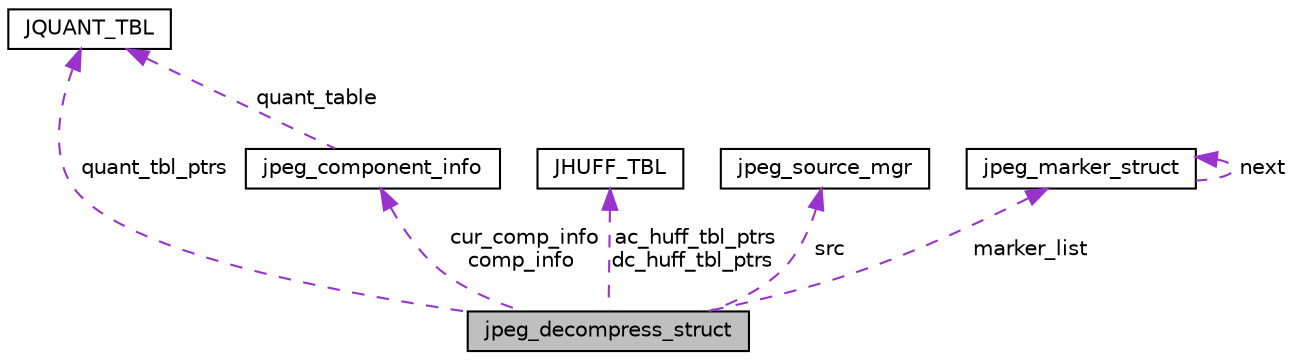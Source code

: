 digraph "jpeg_decompress_struct"
{
  edge [fontname="Helvetica",fontsize="10",labelfontname="Helvetica",labelfontsize="10"];
  node [fontname="Helvetica",fontsize="10",shape=record];
  Node1 [label="jpeg_decompress_struct",height=0.2,width=0.4,color="black", fillcolor="grey75", style="filled", fontcolor="black"];
  Node2 -> Node1 [dir="back",color="darkorchid3",fontsize="10",style="dashed",label=" quant_tbl_ptrs" ,fontname="Helvetica"];
  Node2 [label="JQUANT_TBL",height=0.2,width=0.4,color="black", fillcolor="white", style="filled",URL="$struct_j_q_u_a_n_t___t_b_l.html"];
  Node3 -> Node1 [dir="back",color="darkorchid3",fontsize="10",style="dashed",label=" ac_huff_tbl_ptrs\ndc_huff_tbl_ptrs" ,fontname="Helvetica"];
  Node3 [label="JHUFF_TBL",height=0.2,width=0.4,color="black", fillcolor="white", style="filled",URL="$struct_j_h_u_f_f___t_b_l.html"];
  Node4 -> Node1 [dir="back",color="darkorchid3",fontsize="10",style="dashed",label=" cur_comp_info\ncomp_info" ,fontname="Helvetica"];
  Node4 [label="jpeg_component_info",height=0.2,width=0.4,color="black", fillcolor="white", style="filled",URL="$structjpeg__component__info.html"];
  Node2 -> Node4 [dir="back",color="darkorchid3",fontsize="10",style="dashed",label=" quant_table" ,fontname="Helvetica"];
  Node5 -> Node1 [dir="back",color="darkorchid3",fontsize="10",style="dashed",label=" src" ,fontname="Helvetica"];
  Node5 [label="jpeg_source_mgr",height=0.2,width=0.4,color="black", fillcolor="white", style="filled",URL="$structjpeg__source__mgr.html"];
  Node6 -> Node1 [dir="back",color="darkorchid3",fontsize="10",style="dashed",label=" marker_list" ,fontname="Helvetica"];
  Node6 [label="jpeg_marker_struct",height=0.2,width=0.4,color="black", fillcolor="white", style="filled",URL="$structjpeg__marker__struct.html"];
  Node6 -> Node6 [dir="back",color="darkorchid3",fontsize="10",style="dashed",label=" next" ,fontname="Helvetica"];
}
